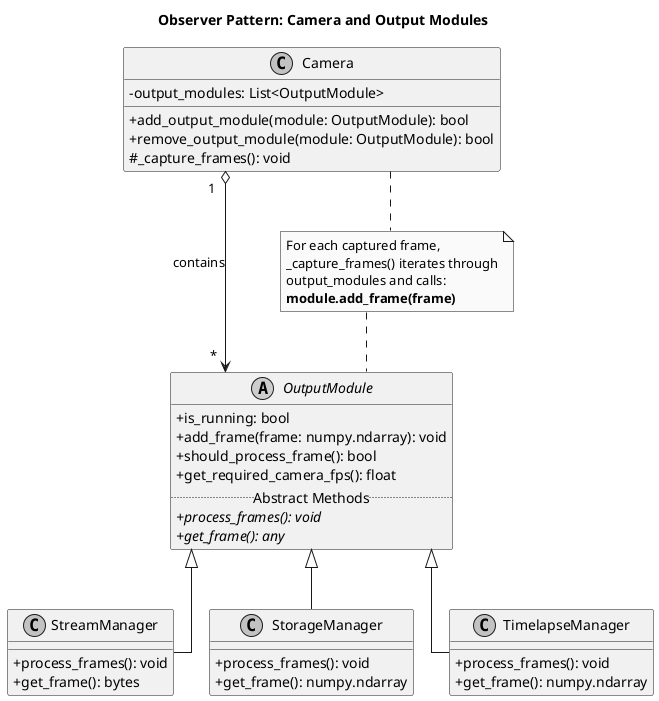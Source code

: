 @startuml
' skinparam to improve readability
skinparam classAttributeIconSize 0
skinparam monochrome true
skinparam linetype ortho

title Observer Pattern: Camera and Output Modules

' Subject (Observable)
class Camera {
  - output_modules: List<OutputModule>
  + add_output_module(module: OutputModule): bool
  + remove_output_module(module: OutputModule): bool
  # _capture_frames(): void
}

' Observer Interface (Abstract Class)
abstract class OutputModule {
  + is_running: bool
  + add_frame(frame: numpy.ndarray): void
  + should_process_frame(): bool
  + get_required_camera_fps(): float
  .. Abstract Methods ..
  {abstract} + process_frames(): void
  {abstract} + get_frame(): any
}

' Concrete Observers
class StreamManager extends OutputModule {
  + process_frames(): void
  + get_frame(): bytes
}

class StorageManager extends OutputModule {
  + process_frames(): void
  + get_frame(): numpy.ndarray
}

class TimelapseManager extends OutputModule {
  + process_frames(): void
  + get_frame(): numpy.ndarray
}

' Relationships
Camera "1" o--> "*" OutputModule : contains

note "For each captured frame,\n_capture_frames() iterates through\noutput_modules and calls:\n<b>module.add_frame(frame)</b>" as N1
Camera .. N1
N1 .. OutputModule

@enduml 